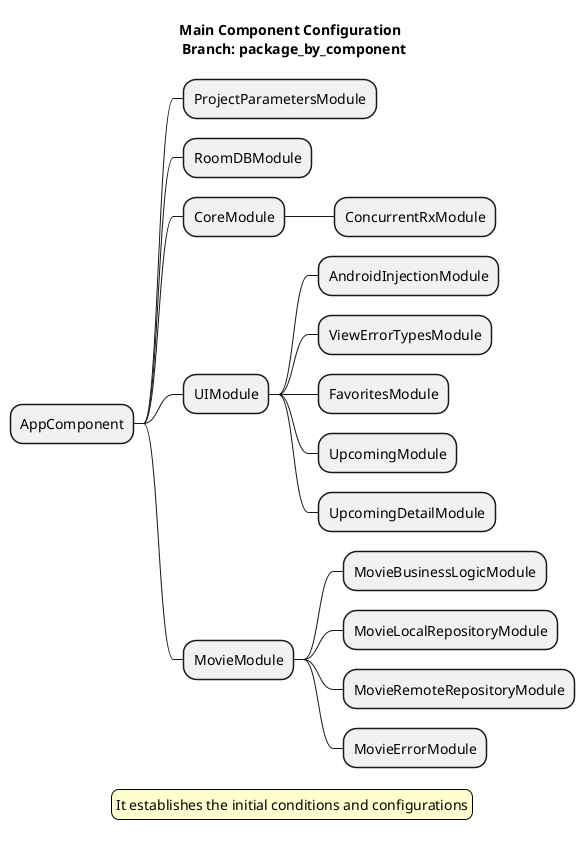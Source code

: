 @startmindmap

title Main Component Configuration \n Branch: package_by_component
* AppComponent
** ProjectParametersModule
** RoomDBModule
** CoreModule
*** ConcurrentRxModule
** UIModule
*** AndroidInjectionModule
*** ViewErrorTypesModule
*** FavoritesModule
*** UpcomingModule
*** UpcomingDetailModule
** MovieModule
*** MovieBusinessLogicModule
*** MovieLocalRepositoryModule
*** MovieRemoteRepositoryModule
*** MovieErrorModule

legend
It establishes the initial conditions and configurations
end legend

skinparam legendBackgroundColor #FEFECE
@endmindmap